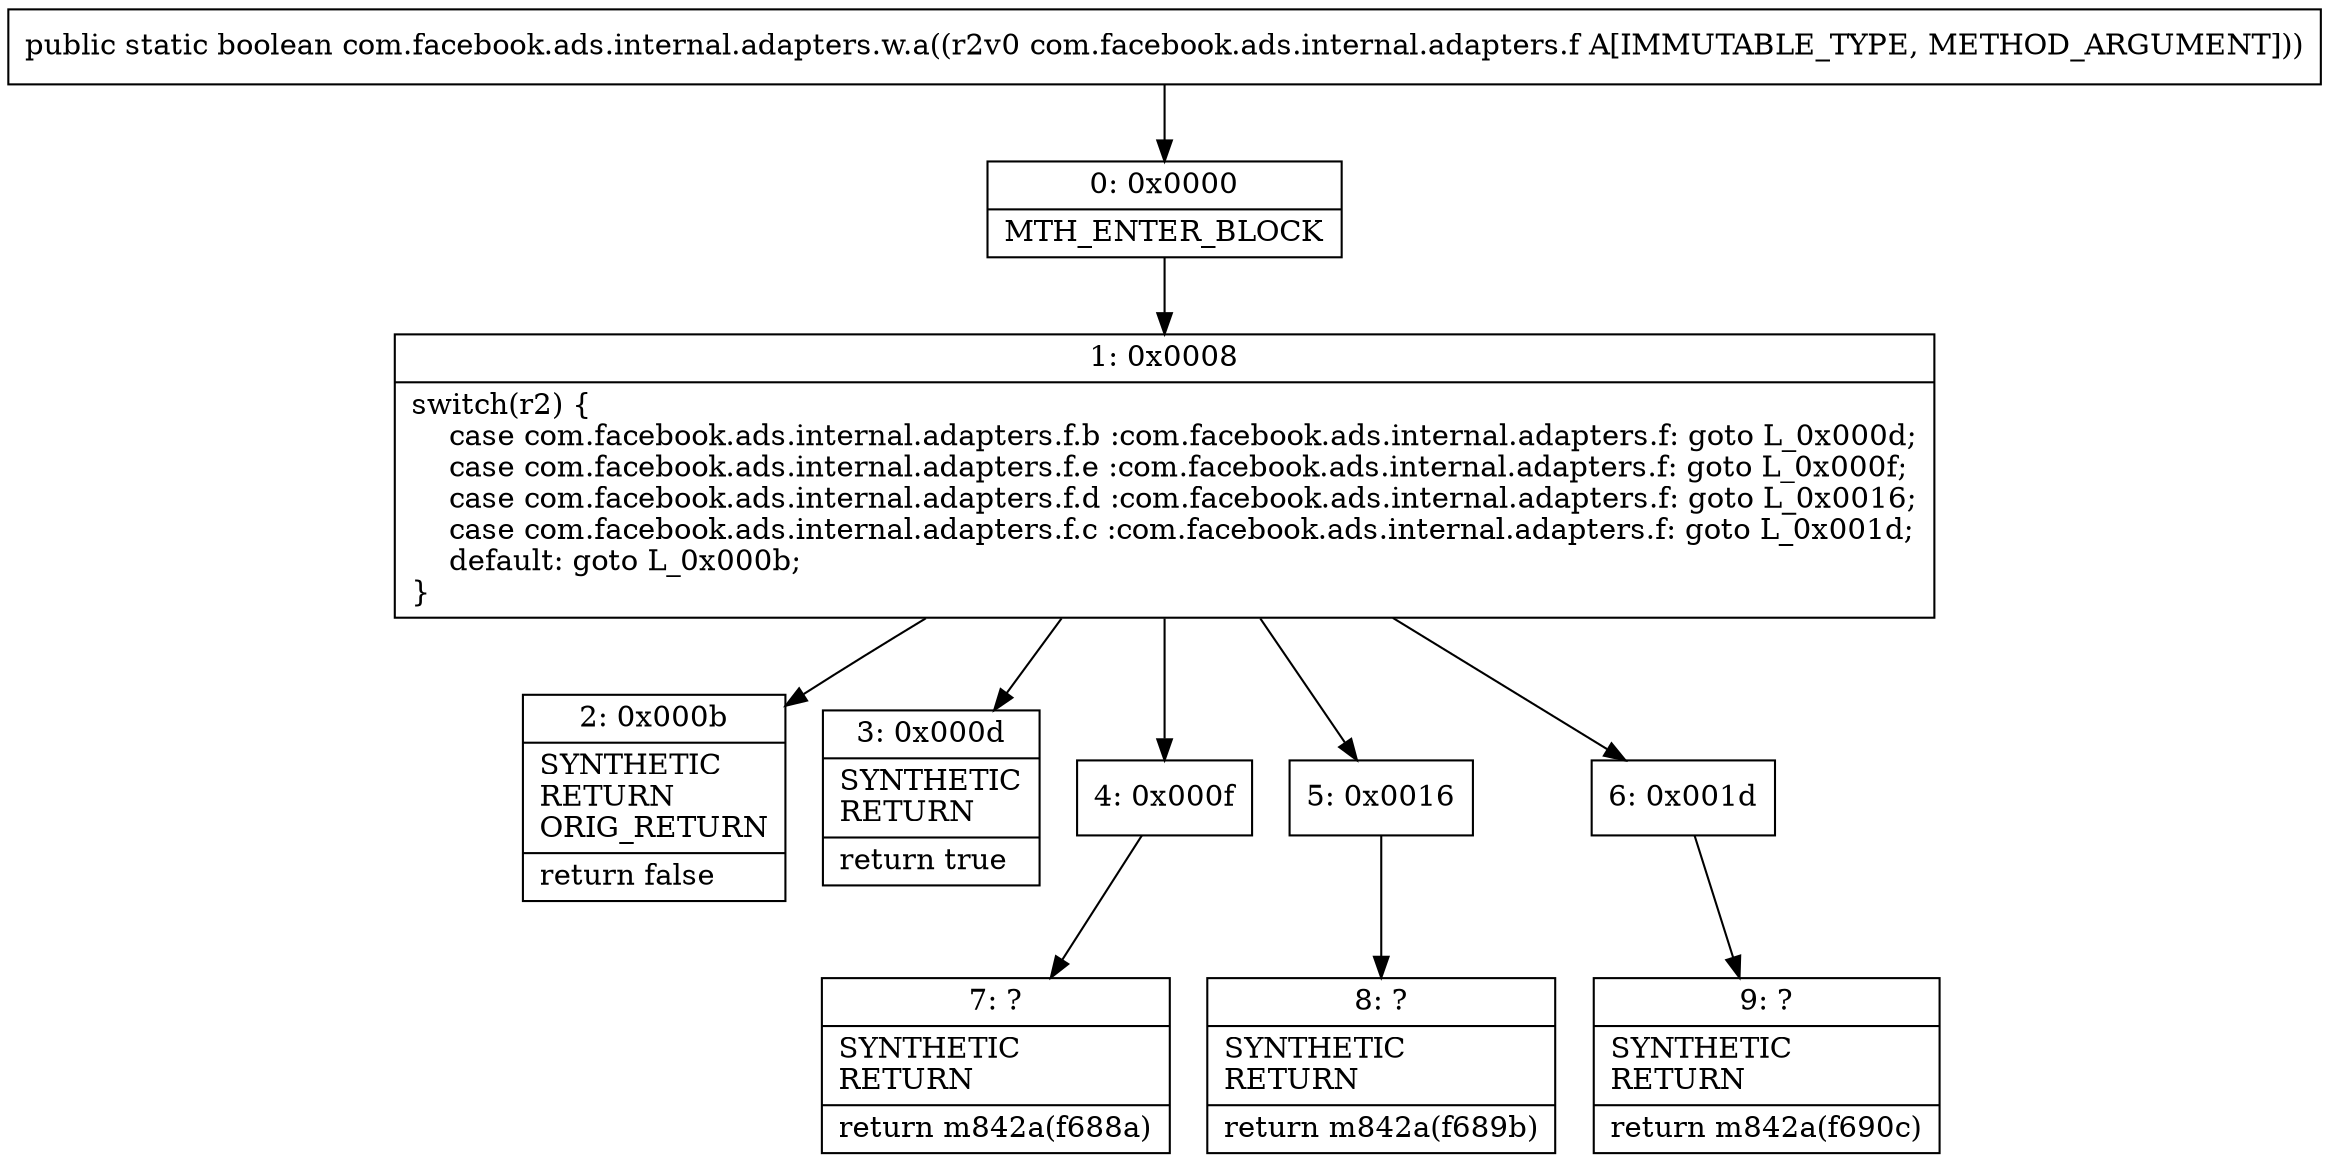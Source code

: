 digraph "CFG forcom.facebook.ads.internal.adapters.w.a(Lcom\/facebook\/ads\/internal\/adapters\/f;)Z" {
Node_0 [shape=record,label="{0\:\ 0x0000|MTH_ENTER_BLOCK\l}"];
Node_1 [shape=record,label="{1\:\ 0x0008|switch(r2) \{\l    case com.facebook.ads.internal.adapters.f.b :com.facebook.ads.internal.adapters.f: goto L_0x000d;\l    case com.facebook.ads.internal.adapters.f.e :com.facebook.ads.internal.adapters.f: goto L_0x000f;\l    case com.facebook.ads.internal.adapters.f.d :com.facebook.ads.internal.adapters.f: goto L_0x0016;\l    case com.facebook.ads.internal.adapters.f.c :com.facebook.ads.internal.adapters.f: goto L_0x001d;\l    default: goto L_0x000b;\l\}\l}"];
Node_2 [shape=record,label="{2\:\ 0x000b|SYNTHETIC\lRETURN\lORIG_RETURN\l|return false\l}"];
Node_3 [shape=record,label="{3\:\ 0x000d|SYNTHETIC\lRETURN\l|return true\l}"];
Node_4 [shape=record,label="{4\:\ 0x000f}"];
Node_5 [shape=record,label="{5\:\ 0x0016}"];
Node_6 [shape=record,label="{6\:\ 0x001d}"];
Node_7 [shape=record,label="{7\:\ ?|SYNTHETIC\lRETURN\l|return m842a(f688a)\l}"];
Node_8 [shape=record,label="{8\:\ ?|SYNTHETIC\lRETURN\l|return m842a(f689b)\l}"];
Node_9 [shape=record,label="{9\:\ ?|SYNTHETIC\lRETURN\l|return m842a(f690c)\l}"];
MethodNode[shape=record,label="{public static boolean com.facebook.ads.internal.adapters.w.a((r2v0 com.facebook.ads.internal.adapters.f A[IMMUTABLE_TYPE, METHOD_ARGUMENT])) }"];
MethodNode -> Node_0;
Node_0 -> Node_1;
Node_1 -> Node_2;
Node_1 -> Node_3;
Node_1 -> Node_4;
Node_1 -> Node_5;
Node_1 -> Node_6;
Node_4 -> Node_7;
Node_5 -> Node_8;
Node_6 -> Node_9;
}

